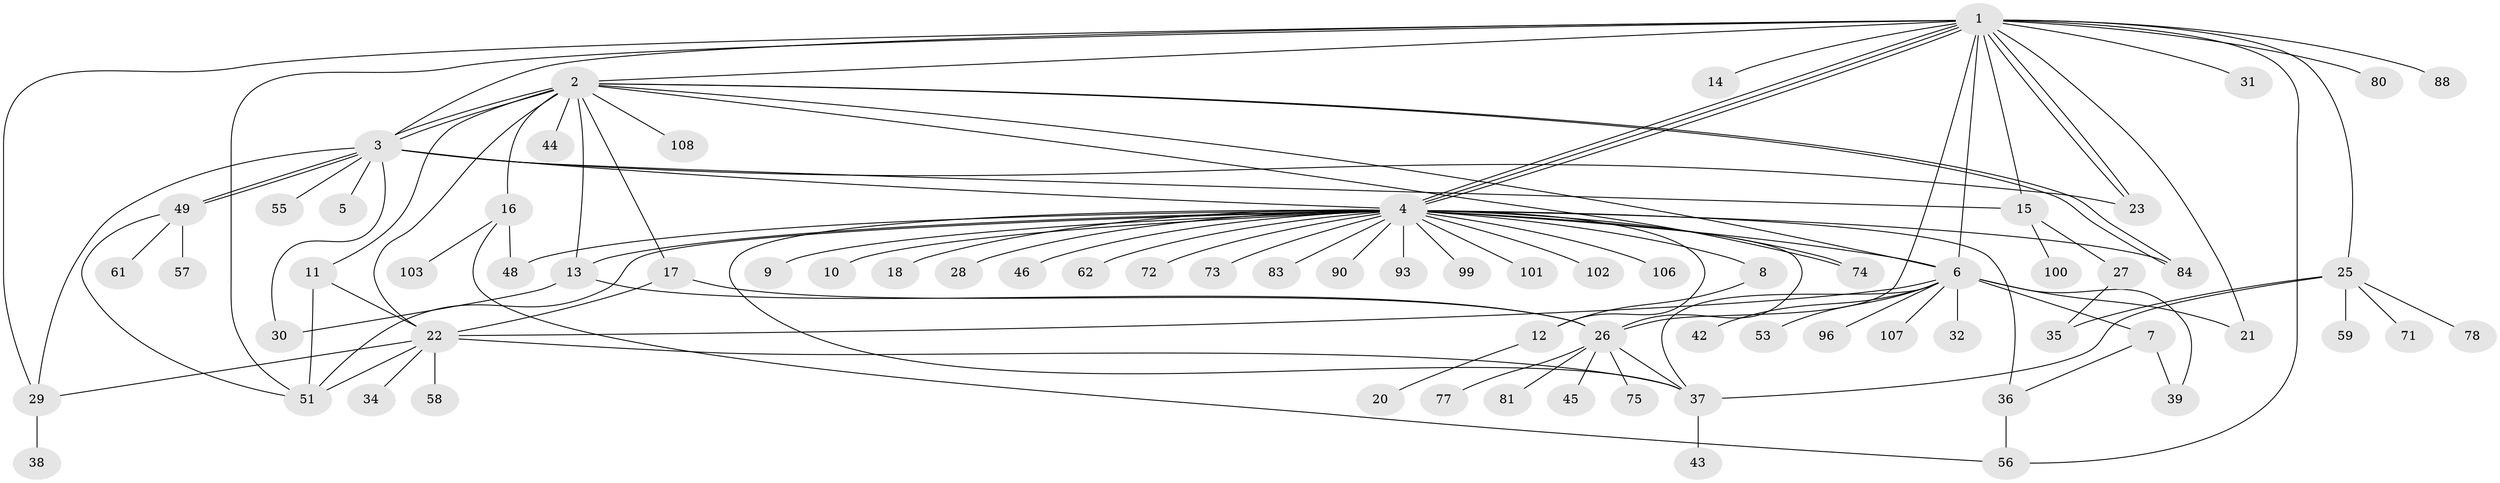 // original degree distribution, {19: 0.009259259259259259, 16: 0.018518518518518517, 33: 0.009259259259259259, 1: 0.5185185185185185, 13: 0.009259259259259259, 3: 0.16666666666666666, 2: 0.1574074074074074, 4: 0.046296296296296294, 5: 0.018518518518518517, 6: 0.037037037037037035, 9: 0.009259259259259259}
// Generated by graph-tools (version 1.1) at 2025/18/03/04/25 18:18:16]
// undirected, 75 vertices, 114 edges
graph export_dot {
graph [start="1"]
  node [color=gray90,style=filled];
  1;
  2;
  3 [super="+69+67+86+95+52"];
  4;
  5;
  6;
  7 [super="+68+19"];
  8;
  9;
  10 [super="+98"];
  11;
  12;
  13 [super="+50"];
  14;
  15;
  16;
  17;
  18;
  20;
  21;
  22 [super="+24+97+40"];
  23;
  25;
  26 [super="+33+94"];
  27;
  28;
  29;
  30 [super="+85"];
  31 [super="+54"];
  32;
  34;
  35 [super="+105"];
  36 [super="+79+41"];
  37 [super="+70"];
  38 [super="+66"];
  39 [super="+47"];
  42;
  43;
  44;
  45 [super="+64"];
  46;
  48;
  49 [super="+91"];
  51;
  53 [super="+89"];
  55;
  56 [super="+76"];
  57 [super="+65"];
  58 [super="+63+60"];
  59;
  61;
  62;
  71;
  72;
  73;
  74 [super="+92+82"];
  75;
  77;
  78;
  80;
  81;
  83;
  84;
  88;
  90;
  93;
  96;
  99;
  100;
  101;
  102;
  103;
  106;
  107;
  108;
  1 -- 2;
  1 -- 3;
  1 -- 4;
  1 -- 4;
  1 -- 4;
  1 -- 6;
  1 -- 14;
  1 -- 15;
  1 -- 21;
  1 -- 23;
  1 -- 23;
  1 -- 25;
  1 -- 29;
  1 -- 31;
  1 -- 51;
  1 -- 80;
  1 -- 88;
  1 -- 26;
  1 -- 56;
  2 -- 3 [weight=3];
  2 -- 3;
  2 -- 6;
  2 -- 11;
  2 -- 13;
  2 -- 16;
  2 -- 17;
  2 -- 44;
  2 -- 74;
  2 -- 84;
  2 -- 84;
  2 -- 108;
  2 -- 22;
  3 -- 4 [weight=2];
  3 -- 5;
  3 -- 23;
  3 -- 29;
  3 -- 30;
  3 -- 49;
  3 -- 49;
  3 -- 55;
  3 -- 15;
  4 -- 6;
  4 -- 8;
  4 -- 9;
  4 -- 10;
  4 -- 12;
  4 -- 13;
  4 -- 18;
  4 -- 26 [weight=2];
  4 -- 28;
  4 -- 36 [weight=2];
  4 -- 37;
  4 -- 46;
  4 -- 48;
  4 -- 51;
  4 -- 62;
  4 -- 72;
  4 -- 73;
  4 -- 83;
  4 -- 84;
  4 -- 90;
  4 -- 93;
  4 -- 99;
  4 -- 101;
  4 -- 102;
  4 -- 106;
  4 -- 74;
  6 -- 7;
  6 -- 21;
  6 -- 22;
  6 -- 32;
  6 -- 39;
  6 -- 42;
  6 -- 53;
  6 -- 96;
  6 -- 107;
  6 -- 37;
  7 -- 36;
  7 -- 39;
  8 -- 12;
  11 -- 51;
  11 -- 22;
  12 -- 20;
  13 -- 26;
  13 -- 30;
  15 -- 27;
  15 -- 100;
  16 -- 48;
  16 -- 56;
  16 -- 103;
  17 -- 22;
  17 -- 26;
  22 -- 34;
  22 -- 51;
  22 -- 37;
  22 -- 58;
  22 -- 29;
  25 -- 35;
  25 -- 37;
  25 -- 59;
  25 -- 71;
  25 -- 78;
  26 -- 37;
  26 -- 75;
  26 -- 45;
  26 -- 77;
  26 -- 81;
  27 -- 35;
  29 -- 38;
  36 -- 56;
  37 -- 43;
  49 -- 51;
  49 -- 57;
  49 -- 61;
}

